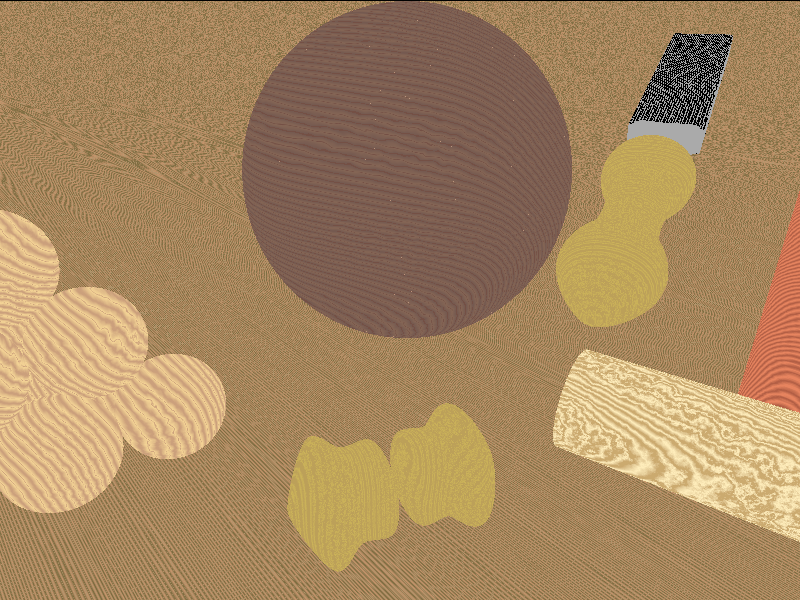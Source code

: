 //--includes------------------------

#include "woods.inc"

//--declares------------------------

//----pyramid
#declare vectorX = -8;
#declare vectorY = 0;
#declare vectorZ = 2;    
#declare scaleX = 0;
#declare scaleY = 0;
#declare scaleZ = 0;
#declare rotateX = 0;
#declare rotateY = 0;
#declare rotateZ = 0;
#declare reflectivity = .3; 
#declare metalColour = .4;
#declare counter = 0;

//--objects-------------------------

plane {
  y, 0
  texture {
    T_Wood8
  }
  finish {
    reflection .4
  }
}
//--pyramid of balls
union {  
//----bottom layer 
  sphere {
    <1, 1, 1>, 1
  }
  sphere {
    <3, 1, 1>, 1
  }                
  sphere {
    <5, 1, 1>, 1
  } 
  sphere {
    <2, 1, 2.7>, 1
  }           
  sphere {
    <4, 1, 2.7>, 1
  } 
  sphere {
    <3, 1, 4.4>, 1
  }    
//----second layer
  sphere {
    <2, 2.5, 1.7>, 1
  }
  sphere {
    <4, 2.5, 1.7>, 1
  }    
  sphere {
    <3, 2.5, 3.4>, 1
  } 
//----third layer
  sphere {
    <3, 4, 2.4>, 1
  }
  texture {
    T_Wood7
  }
  finish {
    reflection reflectivity 
    roughness .9
  }
  translate <vectorX, vectorY, vectorZ> 
  scale <scaleX, scaleY, scaleZ> 
  rotate <rotateX, rotateY, rotateZ>
}   
//--big ball
sphere {  
  <4, 4, 4>, 4
  texture {
    T_Wood2
  }
  finish {
    reflection .3
  }
} 
//--cylinders
cylinder {
  <3, 1, -2>, <4, 1, -6>, 1
  texture {
    T_Wood9
  }
  finish {
    reflection .2
  }
} 
cylinder {
  <6.1, 0, -5>, <6.1, 6, -5>, 1
  texture {
    T_Wood24
  }
  finish {
    reflection .3
  }
}   
//--lathed wood
lathe {
  cubic_spline
  11, 
  <0, 1>, <0, 0>, <2, 1>, <1.5, 2>, <1.5, 3>, <.5, 3.5>, <1.5, 4>, <1.5, 5>, <2, 6>, <0, 7>, <0, 6>
  texture {
    T_Wood5
  } 
  finish {
    reflection .2
  }
  rotate <20, 0, 90>
  translate <1, 2, -4>
  scale <.5, .5, .5>
} 
//--file
union {
//----file surface
  difference {
    box {
      <0, 0, 0>, <2, 1, 8>
      pigment {
        colour rgb <metalColour, metalColour, metalColour> 
      }                                                   
      
    }
//------cuts
    #while (counter < 8)
      box { 
        <-12, 0.98, 0>, <12, 1, .02>
        translate <0, 0, counter>
        rotate <0, 45, 0>
      }  
      box { 
        <-12, 0.98, 0>, <12, 1, .02>
        translate <0, 0, counter-2>
        rotate <0, -45, 0>
      }
      box { 
        <-12, 0, 0>, <12, .02, .02>
        translate <0, 0, counter>
        rotate <0, 45, 0>
      }  
      box { 
        <-12, 0, 0>, <12, .02, .02>
        translate <0, 0, counter-2>
        rotate <0, -45, 0>
      }
      #declare counter = counter + .05;
    #end
    scale <0, .75, 0>
    translate <0, .125, 0>
  }
//----file neck  
  difference {
    lathe {
      quadratic_spline
      4,
      <0, 0>, <0, 0>, <1, 2>, <0, 2>
      pigment {
        colour rgb <metalColour, metalColour, metalColour>
      }
    }
    box {
      <-1, 0, -.5>, <1, 3, -1>
      pigment {
        colour rgb <metalColour, metalColour, metalColour>
      }
    } 
    box {
      <-1, 0, .5>, <1, 3, 1> 
      pigment {
        colour rgb <metalColour, metalColour, metalColour>
      }
    } 
    rotate <90, 0, 0> 
    translate <1, .5, -2>
    scale <0, .75, 0>
    translate <0, .125, 0>
  } 
//----handle
  lathe {
    cubic_spline
    8,
    <0, 0>, <0, 0>, <1.5, 2>, <1, 4>, <1, 6>, <1.5, 8>, <0, 10>, <0, 7>
    texture {
      T_Wood5
    }
    scale <.75, .75, .75>
    rotate <-90, 0, 0>
    translate <1, .5, -.75>
  }         
  rotate <-15, 70, 0>
  translate <11, 4, 2>
  scale <0, 0, 0>
}

//--lights-------------------------- 

light_source {
  0*x                 
  color rgb <2, 2, 2>    
  translate <0, 10, -7>
}

//--camera--------------------------

camera {
  location  <-6, 8, -7>
  look_at   <2, 2, 2>
  right     x*image_width/image_height
}

